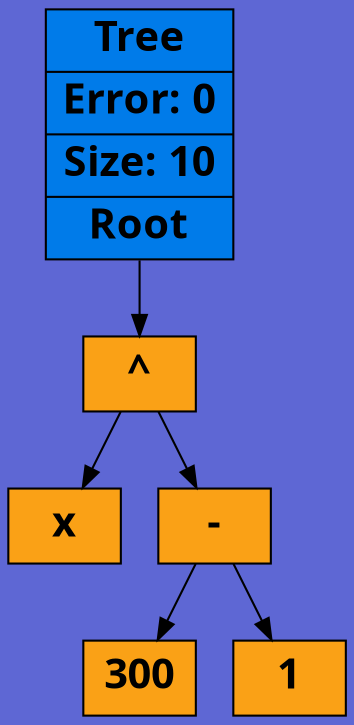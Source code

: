 digraph
{
rankdir = TB;
node[shape = record, color = "#000000", fontname = "Sans Bold Not-Rotated", fontsize = 20];
bgcolor = "#5e67d4";
TREE[rank = "min", style = "filled", fillcolor = "#007be9", label = "{Tree|Error: 0|Size: 10|<root>Root}"];
NODE_11[style = "filled", fillcolor = "#faa116", label = "{^}"];
NODE_10[style = "filled", fillcolor = "#faa116", label = "{x}"];
NODE_9[style = "filled", fillcolor = "#faa116", label = "{-}"];
NODE_8[style = "filled", fillcolor = "#faa116", label = "{300}"];
NODE_7[style = "filled", fillcolor = "#faa116", label = "{1}"];
NODE_11:left->NODE_10;
NODE_11:right->NODE_9;
NODE_9:left->NODE_8;
NODE_9:right->NODE_7;

TREE:root->NODE_11
}
